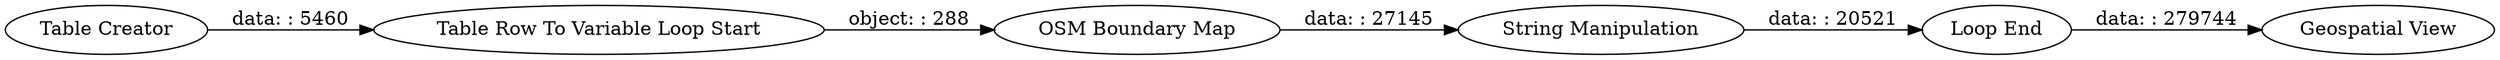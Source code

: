 digraph {
	"1421751680482961451_267" [label="String Manipulation"]
	"1421751680482961451_266" [label="Loop End"]
	"1421751680482961451_265" [label="Table Row To Variable Loop Start"]
	"1421751680482961451_264" [label="OSM Boundary Map"]
	"1421751680482961451_262" [label="Geospatial View"]
	"1421751680482961451_263" [label="Table Creator"]
	"1421751680482961451_267" -> "1421751680482961451_266" [label="data: : 20521"]
	"1421751680482961451_263" -> "1421751680482961451_265" [label="data: : 5460"]
	"1421751680482961451_264" -> "1421751680482961451_267" [label="data: : 27145"]
	"1421751680482961451_266" -> "1421751680482961451_262" [label="data: : 279744"]
	"1421751680482961451_265" -> "1421751680482961451_264" [label="object: : 288"]
	rankdir=LR
}
